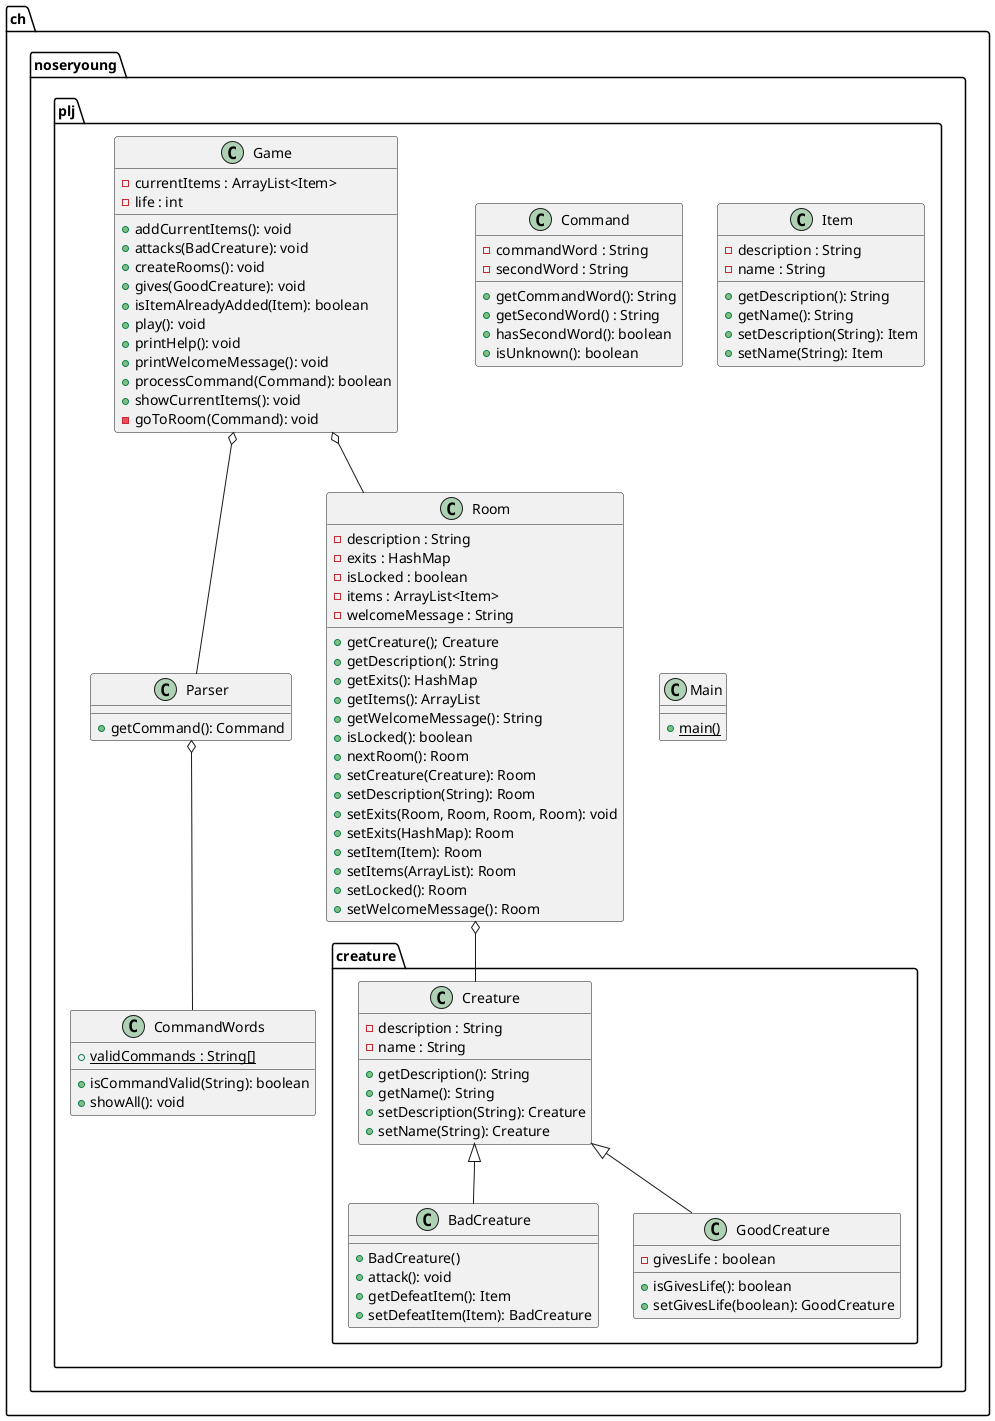 @startuml


    class ch.noseryoung.plj.Command {
        - commandWord : String
        - secondWord : String
        + getCommandWord(): String
        + getSecondWord() : String
        + hasSecondWord(): boolean
        + isUnknown(): boolean
    }

  


    class ch.noseryoung.plj.CommandWords {
        {static} + validCommands : String[]
        + isCommandValid(String): boolean
        + showAll(): void

  }
  


    class ch.noseryoung.plj.Game {
        - currentItems : ArrayList<Item>
        - life : int
        + addCurrentItems(): void
        + attacks(BadCreature): void
        + createRooms(): void
        + gives(GoodCreature): void
        + isItemAlreadyAdded(Item): boolean
        + play(): void
        + printHelp(): void
        + printWelcomeMessage(): void
        + processCommand(Command): boolean
        + showCurrentItems(): void
        - goToRoom(Command): void
    }

  


    class ch.noseryoung.plj.Item {
        - description : String
        - name : String
        + getDescription(): String
        + getName(): String
        + setDescription(String): Item
        + setName(String): Item
    }

  


    class ch.noseryoung.plj.Main {
        {static} + main()
    }

  

    class ch.noseryoung.plj.Parser {
        + getCommand(): Command

  }
  


    class ch.noseryoung.plj.Room {
        - description : String
        - exits : HashMap
        - isLocked : boolean
        - items : ArrayList<Item>
        - welcomeMessage : String
        + getCreature(); Creature
        + getDescription(): String
        + getExits(): HashMap
        + getItems(): ArrayList
        + getWelcomeMessage(): String
        + isLocked(): boolean
        + nextRoom(): Room
        + setCreature(Creature): Room
        + setDescription(String): Room
        + setExits(Room, Room, Room, Room): void
        + setExits(HashMap): Room
        + setItem(Item): Room
        + setItems(ArrayList): Room
        + setLocked(): Room
        + setWelcomeMessage(): Room
    }



    class ch.noseryoung.plj.creature.BadCreature {
            + BadCreature()
            + attack(): void
            + getDefeatItem(): Item
            + setDefeatItem(Item): BadCreature
        }



        class ch.noseryoung.plj.creature.Creature {
            - description : String
            - name : String
            + getDescription(): String
            + getName(): String
            + setDescription(String): Creature
            + setName(String): Creature
    }


        class ch.noseryoung.plj.creature.GoodCreature {
            - givesLife : boolean
            + isGivesLife(): boolean
            + setGivesLife(boolean): GoodCreature
    }
  
  ch.noseryoung.plj.creature.Creature <|-- ch.noseryoung.plj.creature.GoodCreature
  ch.noseryoung.plj.creature.Creature <|-- ch.noseryoung.plj.creature.BadCreature
  ch.noseryoung.plj.Game o-- ch.noseryoung.plj.Room
  ch.noseryoung.plj.Game o-- ch.noseryoung.plj.Parser
  ch.noseryoung.plj.Parser o-- ch.noseryoung.plj.CommandWords
  ch.noseryoung.plj.Room o-- ch.noseryoung.plj.creature.Creature

@enduml

